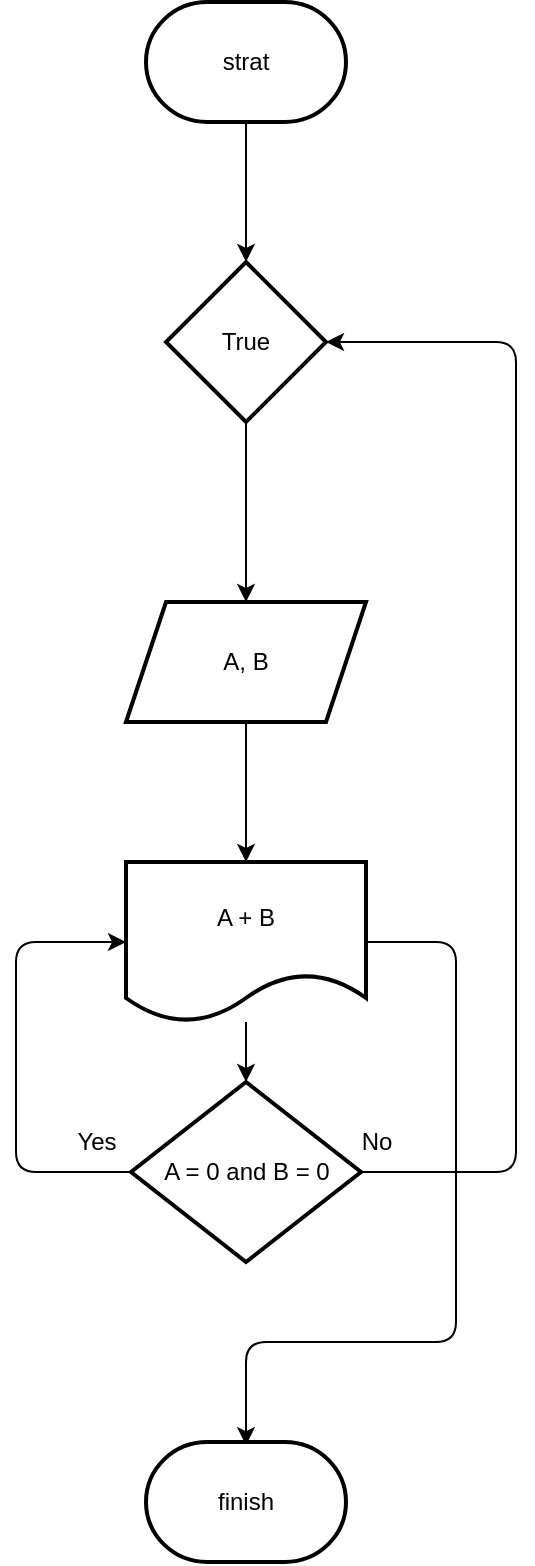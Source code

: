 <mxfile>
    <diagram id="gPWbkdWLaC-YNgkXOmHW" name="Page-1">
        <mxGraphModel dx="820" dy="446" grid="1" gridSize="10" guides="1" tooltips="1" connect="1" arrows="1" fold="1" page="1" pageScale="1" pageWidth="850" pageHeight="1100" math="0" shadow="0">
            <root>
                <mxCell id="0"/>
                <mxCell id="1" parent="0"/>
                <mxCell id="4" value="" style="edgeStyle=none;html=1;" edge="1" parent="1" source="2" target="3">
                    <mxGeometry relative="1" as="geometry"/>
                </mxCell>
                <mxCell id="2" value="strat" style="strokeWidth=2;html=1;shape=mxgraph.flowchart.terminator;whiteSpace=wrap;" vertex="1" parent="1">
                    <mxGeometry x="325" y="30" width="100" height="60" as="geometry"/>
                </mxCell>
                <mxCell id="6" value="" style="edgeStyle=none;html=1;" edge="1" parent="1" source="3" target="5">
                    <mxGeometry relative="1" as="geometry"/>
                </mxCell>
                <mxCell id="3" value="True" style="rhombus;whiteSpace=wrap;html=1;strokeWidth=2;" vertex="1" parent="1">
                    <mxGeometry x="335" y="160" width="80" height="80" as="geometry"/>
                </mxCell>
                <mxCell id="13" style="edgeStyle=none;html=1;" edge="1" parent="1" source="5">
                    <mxGeometry relative="1" as="geometry">
                        <mxPoint x="375" y="460" as="targetPoint"/>
                    </mxGeometry>
                </mxCell>
                <mxCell id="5" value="A, B" style="shape=parallelogram;perimeter=parallelogramPerimeter;whiteSpace=wrap;html=1;fixedSize=1;strokeWidth=2;" vertex="1" parent="1">
                    <mxGeometry x="315" y="330" width="120" height="60" as="geometry"/>
                </mxCell>
                <mxCell id="15" style="edgeStyle=none;html=1;entryX=0;entryY=0.5;entryDx=0;entryDy=0;" edge="1" parent="1" source="7" target="10">
                    <mxGeometry relative="1" as="geometry">
                        <Array as="points">
                            <mxPoint x="260" y="615"/>
                            <mxPoint x="260" y="500"/>
                        </Array>
                    </mxGeometry>
                </mxCell>
                <mxCell id="17" style="edgeStyle=none;html=1;entryX=1;entryY=0.5;entryDx=0;entryDy=0;" edge="1" parent="1" source="7" target="3">
                    <mxGeometry relative="1" as="geometry">
                        <Array as="points">
                            <mxPoint x="510" y="615"/>
                            <mxPoint x="510" y="200"/>
                        </Array>
                    </mxGeometry>
                </mxCell>
                <mxCell id="7" value="A = 0 and B = 0" style="rhombus;whiteSpace=wrap;html=1;strokeWidth=2;" vertex="1" parent="1">
                    <mxGeometry x="317.5" y="570" width="115" height="90" as="geometry"/>
                </mxCell>
                <mxCell id="14" style="edgeStyle=none;html=1;" edge="1" parent="1" source="10">
                    <mxGeometry relative="1" as="geometry">
                        <mxPoint x="375" y="570" as="targetPoint"/>
                    </mxGeometry>
                </mxCell>
                <mxCell id="20" style="edgeStyle=none;html=1;" edge="1" parent="1" source="10">
                    <mxGeometry relative="1" as="geometry">
                        <mxPoint x="375" y="751.6" as="targetPoint"/>
                        <Array as="points">
                            <mxPoint x="480" y="500"/>
                            <mxPoint x="480" y="700"/>
                            <mxPoint x="375" y="700"/>
                        </Array>
                    </mxGeometry>
                </mxCell>
                <mxCell id="10" value="A + B" style="shape=document;whiteSpace=wrap;html=1;boundedLbl=1;strokeWidth=2;" vertex="1" parent="1">
                    <mxGeometry x="315" y="460" width="120" height="80" as="geometry"/>
                </mxCell>
                <mxCell id="16" value="Yes" style="text;html=1;align=center;verticalAlign=middle;resizable=0;points=[];autosize=1;strokeColor=none;fillColor=none;" vertex="1" parent="1">
                    <mxGeometry x="285" y="590" width="30" height="20" as="geometry"/>
                </mxCell>
                <mxCell id="19" value="No" style="text;html=1;align=center;verticalAlign=middle;resizable=0;points=[];autosize=1;strokeColor=none;fillColor=none;" vertex="1" parent="1">
                    <mxGeometry x="425" y="590" width="30" height="20" as="geometry"/>
                </mxCell>
                <mxCell id="21" value="finish" style="strokeWidth=2;html=1;shape=mxgraph.flowchart.terminator;whiteSpace=wrap;" vertex="1" parent="1">
                    <mxGeometry x="325" y="750" width="100" height="60" as="geometry"/>
                </mxCell>
            </root>
        </mxGraphModel>
    </diagram>
</mxfile>